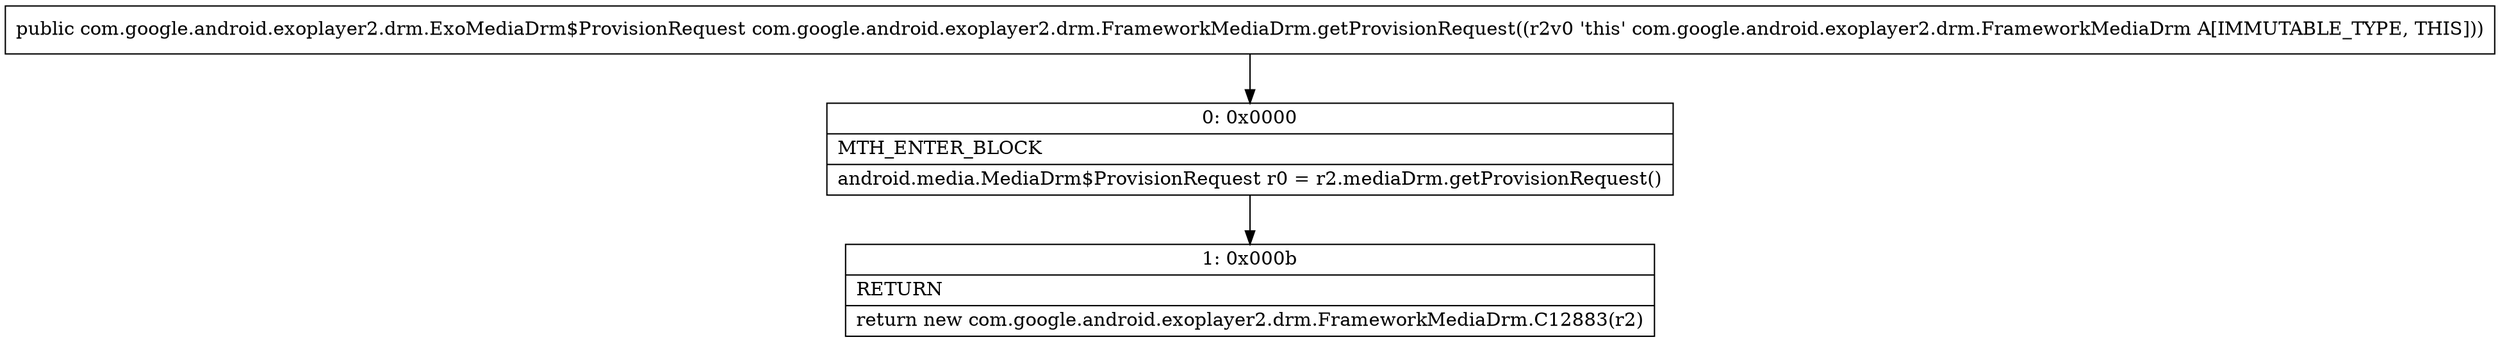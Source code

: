 digraph "CFG forcom.google.android.exoplayer2.drm.FrameworkMediaDrm.getProvisionRequest()Lcom\/google\/android\/exoplayer2\/drm\/ExoMediaDrm$ProvisionRequest;" {
Node_0 [shape=record,label="{0\:\ 0x0000|MTH_ENTER_BLOCK\l|android.media.MediaDrm$ProvisionRequest r0 = r2.mediaDrm.getProvisionRequest()\l}"];
Node_1 [shape=record,label="{1\:\ 0x000b|RETURN\l|return new com.google.android.exoplayer2.drm.FrameworkMediaDrm.C12883(r2)\l}"];
MethodNode[shape=record,label="{public com.google.android.exoplayer2.drm.ExoMediaDrm$ProvisionRequest com.google.android.exoplayer2.drm.FrameworkMediaDrm.getProvisionRequest((r2v0 'this' com.google.android.exoplayer2.drm.FrameworkMediaDrm A[IMMUTABLE_TYPE, THIS])) }"];
MethodNode -> Node_0;
Node_0 -> Node_1;
}

